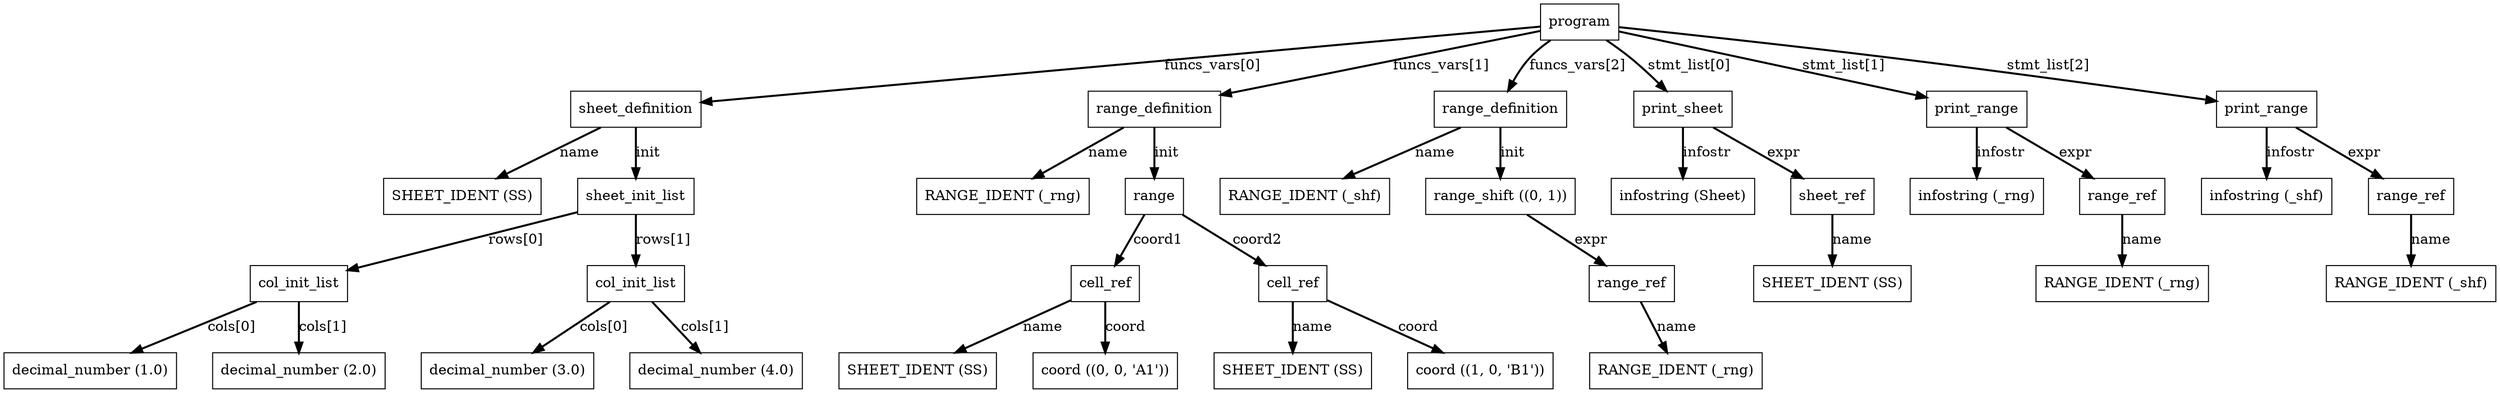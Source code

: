 digraph parsetree {
    ratio=fill
    node [shape="box"]
    edge [style=bold]
    ranksep=equally
    nodesep=0.5
    rankdir = TB
    clusterrank = local
N0 [label="program"]
N1 [label="sheet_definition"]
N2 [label="SHEET_IDENT (SS)"]
N1->N2 [label="name"]
N3 [label="sheet_init_list"]
N4 [label="col_init_list"]
N5 [label="decimal_number (1.0)"]
N4->N5 [label="cols[0]"]
N6 [label="decimal_number (2.0)"]
N4->N6 [label="cols[1]"]
N3->N4 [label="rows[0]"]
N7 [label="col_init_list"]
N8 [label="decimal_number (3.0)"]
N7->N8 [label="cols[0]"]
N9 [label="decimal_number (4.0)"]
N7->N9 [label="cols[1]"]
N3->N7 [label="rows[1]"]
N1->N3 [label="init"]
N0->N1 [label="funcs_vars[0]"]
N10 [label="range_definition"]
N11 [label="RANGE_IDENT (_rng)"]
N10->N11 [label="name"]
N12 [label="range"]
N13 [label="cell_ref"]
N14 [label="SHEET_IDENT (SS)"]
N13->N14 [label="name"]
N15 [label="coord ((0, 0, 'A1'))"]
N13->N15 [label="coord"]
N12->N13 [label="coord1"]
N16 [label="cell_ref"]
N17 [label="SHEET_IDENT (SS)"]
N16->N17 [label="name"]
N18 [label="coord ((1, 0, 'B1'))"]
N16->N18 [label="coord"]
N12->N16 [label="coord2"]
N10->N12 [label="init"]
N0->N10 [label="funcs_vars[1]"]
N19 [label="range_definition"]
N20 [label="RANGE_IDENT (_shf)"]
N19->N20 [label="name"]
N21 [label="range_shift ((0, 1))"]
N22 [label="range_ref"]
N23 [label="RANGE_IDENT (_rng)"]
N22->N23 [label="name"]
N21->N22 [label="expr"]
N19->N21 [label="init"]
N0->N19 [label="funcs_vars[2]"]
N24 [label="print_sheet"]
N25 [label="infostring (Sheet)"]
N24->N25 [label="infostr"]
N26 [label="sheet_ref"]
N27 [label="SHEET_IDENT (SS)"]
N26->N27 [label="name"]
N24->N26 [label="expr"]
N0->N24 [label="stmt_list[0]"]
N28 [label="print_range"]
N29 [label="infostring (_rng)"]
N28->N29 [label="infostr"]
N30 [label="range_ref"]
N31 [label="RANGE_IDENT (_rng)"]
N30->N31 [label="name"]
N28->N30 [label="expr"]
N0->N28 [label="stmt_list[1]"]
N32 [label="print_range"]
N33 [label="infostring (_shf)"]
N32->N33 [label="infostr"]
N34 [label="range_ref"]
N35 [label="RANGE_IDENT (_shf)"]
N34->N35 [label="name"]
N32->N34 [label="expr"]
N0->N32 [label="stmt_list[2]"]
}
